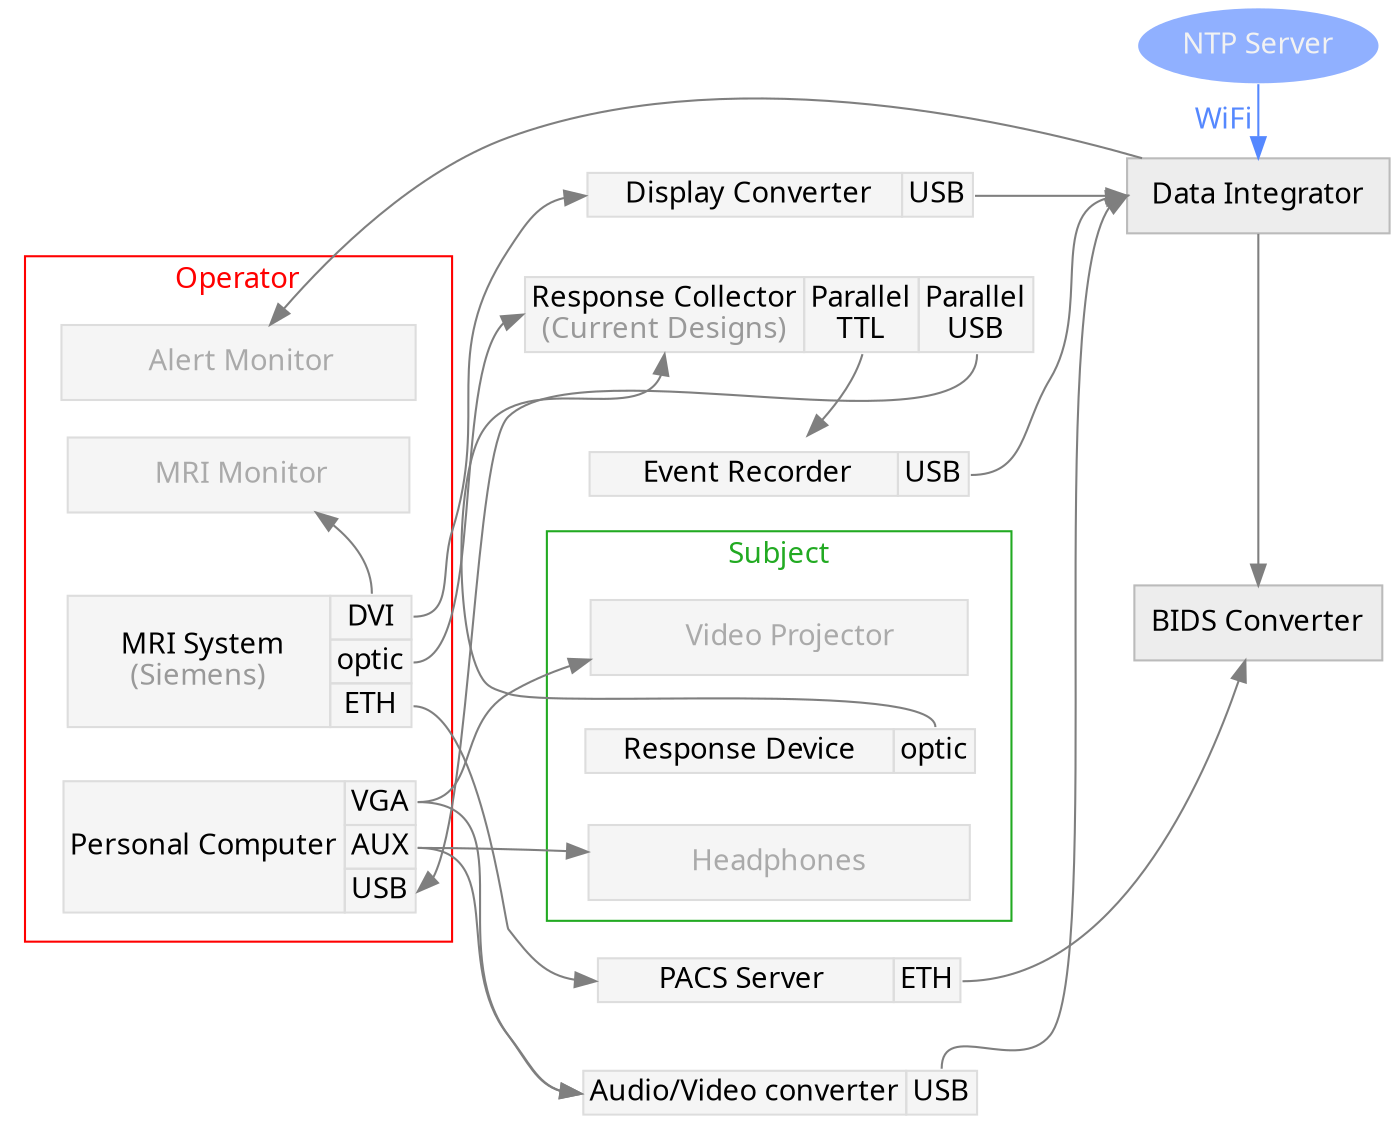 digraph graphname {
    //newrank=true;
    size="14,8";
    graph [fontname = "sans", margin=0, splines=spline];
    rankdir="LR";
    node [fontname = "sans", style=filled];
    edge [fontname = "sans", color=gray50];
    ntp[label="NTP Server", shape=ellipse, fillcolor="#90B0FF", color=none, fontcolor=gray95]
    aud[
        label =<<TABLE BORDER="0" CELLBORDER="1" CELLSPACING="0" BGCOLOR="grey96">
                <TR>
                    <TD PORT="a">Audio/Video converter</TD>
                    <TD PORT="usb">USB</TD>
                </TR>
            </TABLE>>
            fillcolor=none;
            shape=none;
            color="#DDDDDD",
    ];
    eve[
        label =<<TABLE BORDER="0" CELLBORDER="1" CELLSPACING="0" BGCOLOR="grey96">
                <TR>
                    <TD>      Event Recorder     </TD>
                    <TD PORT="usb">USB</TD>
                </TR>
            </TABLE>>
            fillcolor=none;
            shape=none;
            color="#DDDDDD",
    ];
    dat[label=" Data Integrator ", shape=box, color="#BBBBBB", fillcolor=grey93];
    pac[
        label =<<TABLE BORDER="0" CELLBORDER="1" CELLSPACING="0" BGCOLOR="grey96">
                <TR>
                    <TD PORT="a">       PACS Server        </TD>
                    <TD PORT="eth">ETH</TD>
                </TR>
            </TABLE>>
            fillcolor=none;
            shape=none;
            color="#DDDDDD",
    ];
    bid[label="BIDS Converter", shape=box, color="#BBBBBB", fillcolor=grey93];
    dis[
        label =<<TABLE BORDER="0" CELLBORDER="1" CELLSPACING="0" BGCOLOR="grey96">
                <TR>
                    <TD PORT="a">    Display Converter   </TD>
                    <TD PORT="usb">USB</TD>
                </TR>
            </TABLE>>
            fillcolor=none;
            shape=none;
            color="#DDDDDD",
    ];
    rec[
        label =<<TABLE BORDER="0" CELLBORDER="1" CELLSPACING="0" BGCOLOR="grey96">
                <TR>
                    <TD PORT="a">Response Collector<BR/><FONT COLOR="#999999">(Current Designs)</FONT></TD>
                    <TD PORT="ttl">Parallel<BR/>TTL</TD>
					<TD PORT="usb">Parallel<BR/>USB</TD>
                </TR>
            </TABLE>>
            fillcolor=none;
            shape=none;
            color="#DDDDDD",
    ];
    subgraph cluster_operator {
        label="Operator";
        fontcolor=red;
        color=red;
        margin=10;

        per[
            label =<<TABLE BORDER="0" CELLBORDER="1" CELLSPACING="0" BGCOLOR="grey96">
                    <TR><TD ROWSPAN="4">Personal Computer</TD></TR>
                    <TR>
                        <TD PORT="vga">VGA</TD>
                    </TR>
                    <TR>
                        <TD PORT="aux">AUX</TD>
                    </TR>
                    <TR>
                        <TD PORT="usb">USB</TD>
                    </TR>
				</TABLE>>
                fillcolor=none;
                shape=none;
                color="#DDDDDD",
        ];

        mrm[label="         MRI Monitor        ", shape=box, color="#DDDDDD", fillcolor=grey96, fontcolor="#AAAAAA"];
        mri[
            label =<<TABLE BORDER="0" CELLBORDER="1" CELLSPACING="0" BGCOLOR="grey96">
                    <TR><TD ROWSPAN="4">      MRI System     <BR/><FONT COLOR="#999999">(Siemens)</FONT></TD></TR>
                    <TR>
                        <TD PORT="dvi">DVI</TD>
                    </TR>
                    <TR>
                        <TD PORT="optic">optic</TD>
                    </TR>
                    <TR>
                        <TD PORT="eth">ETH</TD>
                    </TR>
                </TABLE>>
                fillcolor=none,
                shape=none,
                color="#DDDDDD",
        ];
        ale[label="         Alert Monitor        ", shape=box, color="#DDDDDD", fillcolor=grey96, fontcolor="#AAAAAA"];
    }

    subgraph cluster_subject {
        label="Subject";
        fontcolor="#22AA22";
        color="#22AA22";
        margin=10;

        vid[label="          Video Projector       ", shape=box, color="#DDDDDD", fillcolor=grey96, fontcolor="#AAAAAA"];
        hea[label="           Headphones           ", shape=box, color="#DDDDDD", fillcolor=grey96, fontcolor="#AAAAAA"];
        res[
            label =<<TABLE BORDER="0" CELLBORDER="1" CELLSPACING="0" BGCOLOR="grey96">
                    <TR>
                        <TD>    Response Device    </TD>
                        <TD PORT="optic">optic</TD>
                    </TR>
                </TABLE>>
                fillcolor=none;
                shape=none;
                color="#DDDDDD",
        ];
    }

    mri:dvi:n -> mrm[constraint=false];
    per:vga -> vid;
    per:aux:e -> hea;
	rec:usb -> per:usb;
    mri:optic -> rec:a;
    res:optic -> rec:a;
    rec:ttl -> eve;
    eve:usb -> dat:w;
    mri:dvi:e -> dis:a;
    per:vga -> aud:a:w[weight=5];
    per:aux:e -> aud:a:w;
    mri:eth -> pac:a;
    pac:eth:e -> bid;
    dat -> bid;
    dis:usb -> dat:w;
    ntp -> dat[label="WiFi   ", color="#5588FF", fontcolor="#5588FF"];
    aud:usb -> dat:w;
    dat -> ale[weight=3];
    //{ rank=same; op1; op2; }
    { rank=same; aud; rec; dis; pac; eve}
    //{ rank=same; aud; rec; dis; pac; vid; hea; res }
    //{ rank=same; aud; rec; dis; pac; hea; vid; res}
    //{ rank=same; mri; pac; }
    { rank=same; ntp; dat; bid; }
    //{ rank=same; dvi; aux; vga; }
    //{ rank=same; per; mri; mrm; vid; hea; res; }
    //{ rank=same; cluster_subject; cluster_operator; }
}
